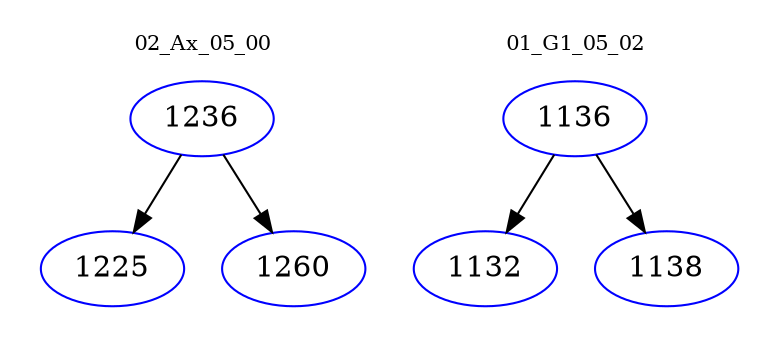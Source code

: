 digraph{
subgraph cluster_0 {
color = white
label = "02_Ax_05_00";
fontsize=10;
T0_1236 [label="1236", color="blue"]
T0_1236 -> T0_1225 [color="black"]
T0_1225 [label="1225", color="blue"]
T0_1236 -> T0_1260 [color="black"]
T0_1260 [label="1260", color="blue"]
}
subgraph cluster_1 {
color = white
label = "01_G1_05_02";
fontsize=10;
T1_1136 [label="1136", color="blue"]
T1_1136 -> T1_1132 [color="black"]
T1_1132 [label="1132", color="blue"]
T1_1136 -> T1_1138 [color="black"]
T1_1138 [label="1138", color="blue"]
}
}
